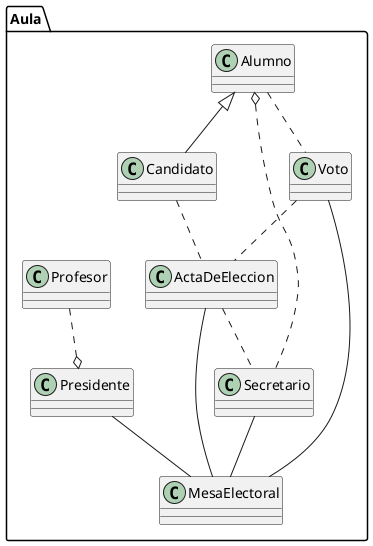 @startuml
package Aula{
  
  class Alumno {}
  class Candidato {}
  class Profesor {}
  class Presidente {}
  class Secretario {}
  class MesaElectoral {}
  class Voto {}
  class MesaElectoral {}
  class ActaDeEleccion {}
  
}

Alumno <|-- Candidato
Alumno o.. Secretario
Alumno .. Voto
Voto -- MesaElectoral
Voto .. ActaDeEleccion

Profesor ..o Presidente
Presidente -- MesaElectoral
Secretario -- MesaElectoral
ActaDeEleccion -- MesaElectoral
ActaDeEleccion .. Secretario

Candidato .. ActaDeEleccion

@enduml